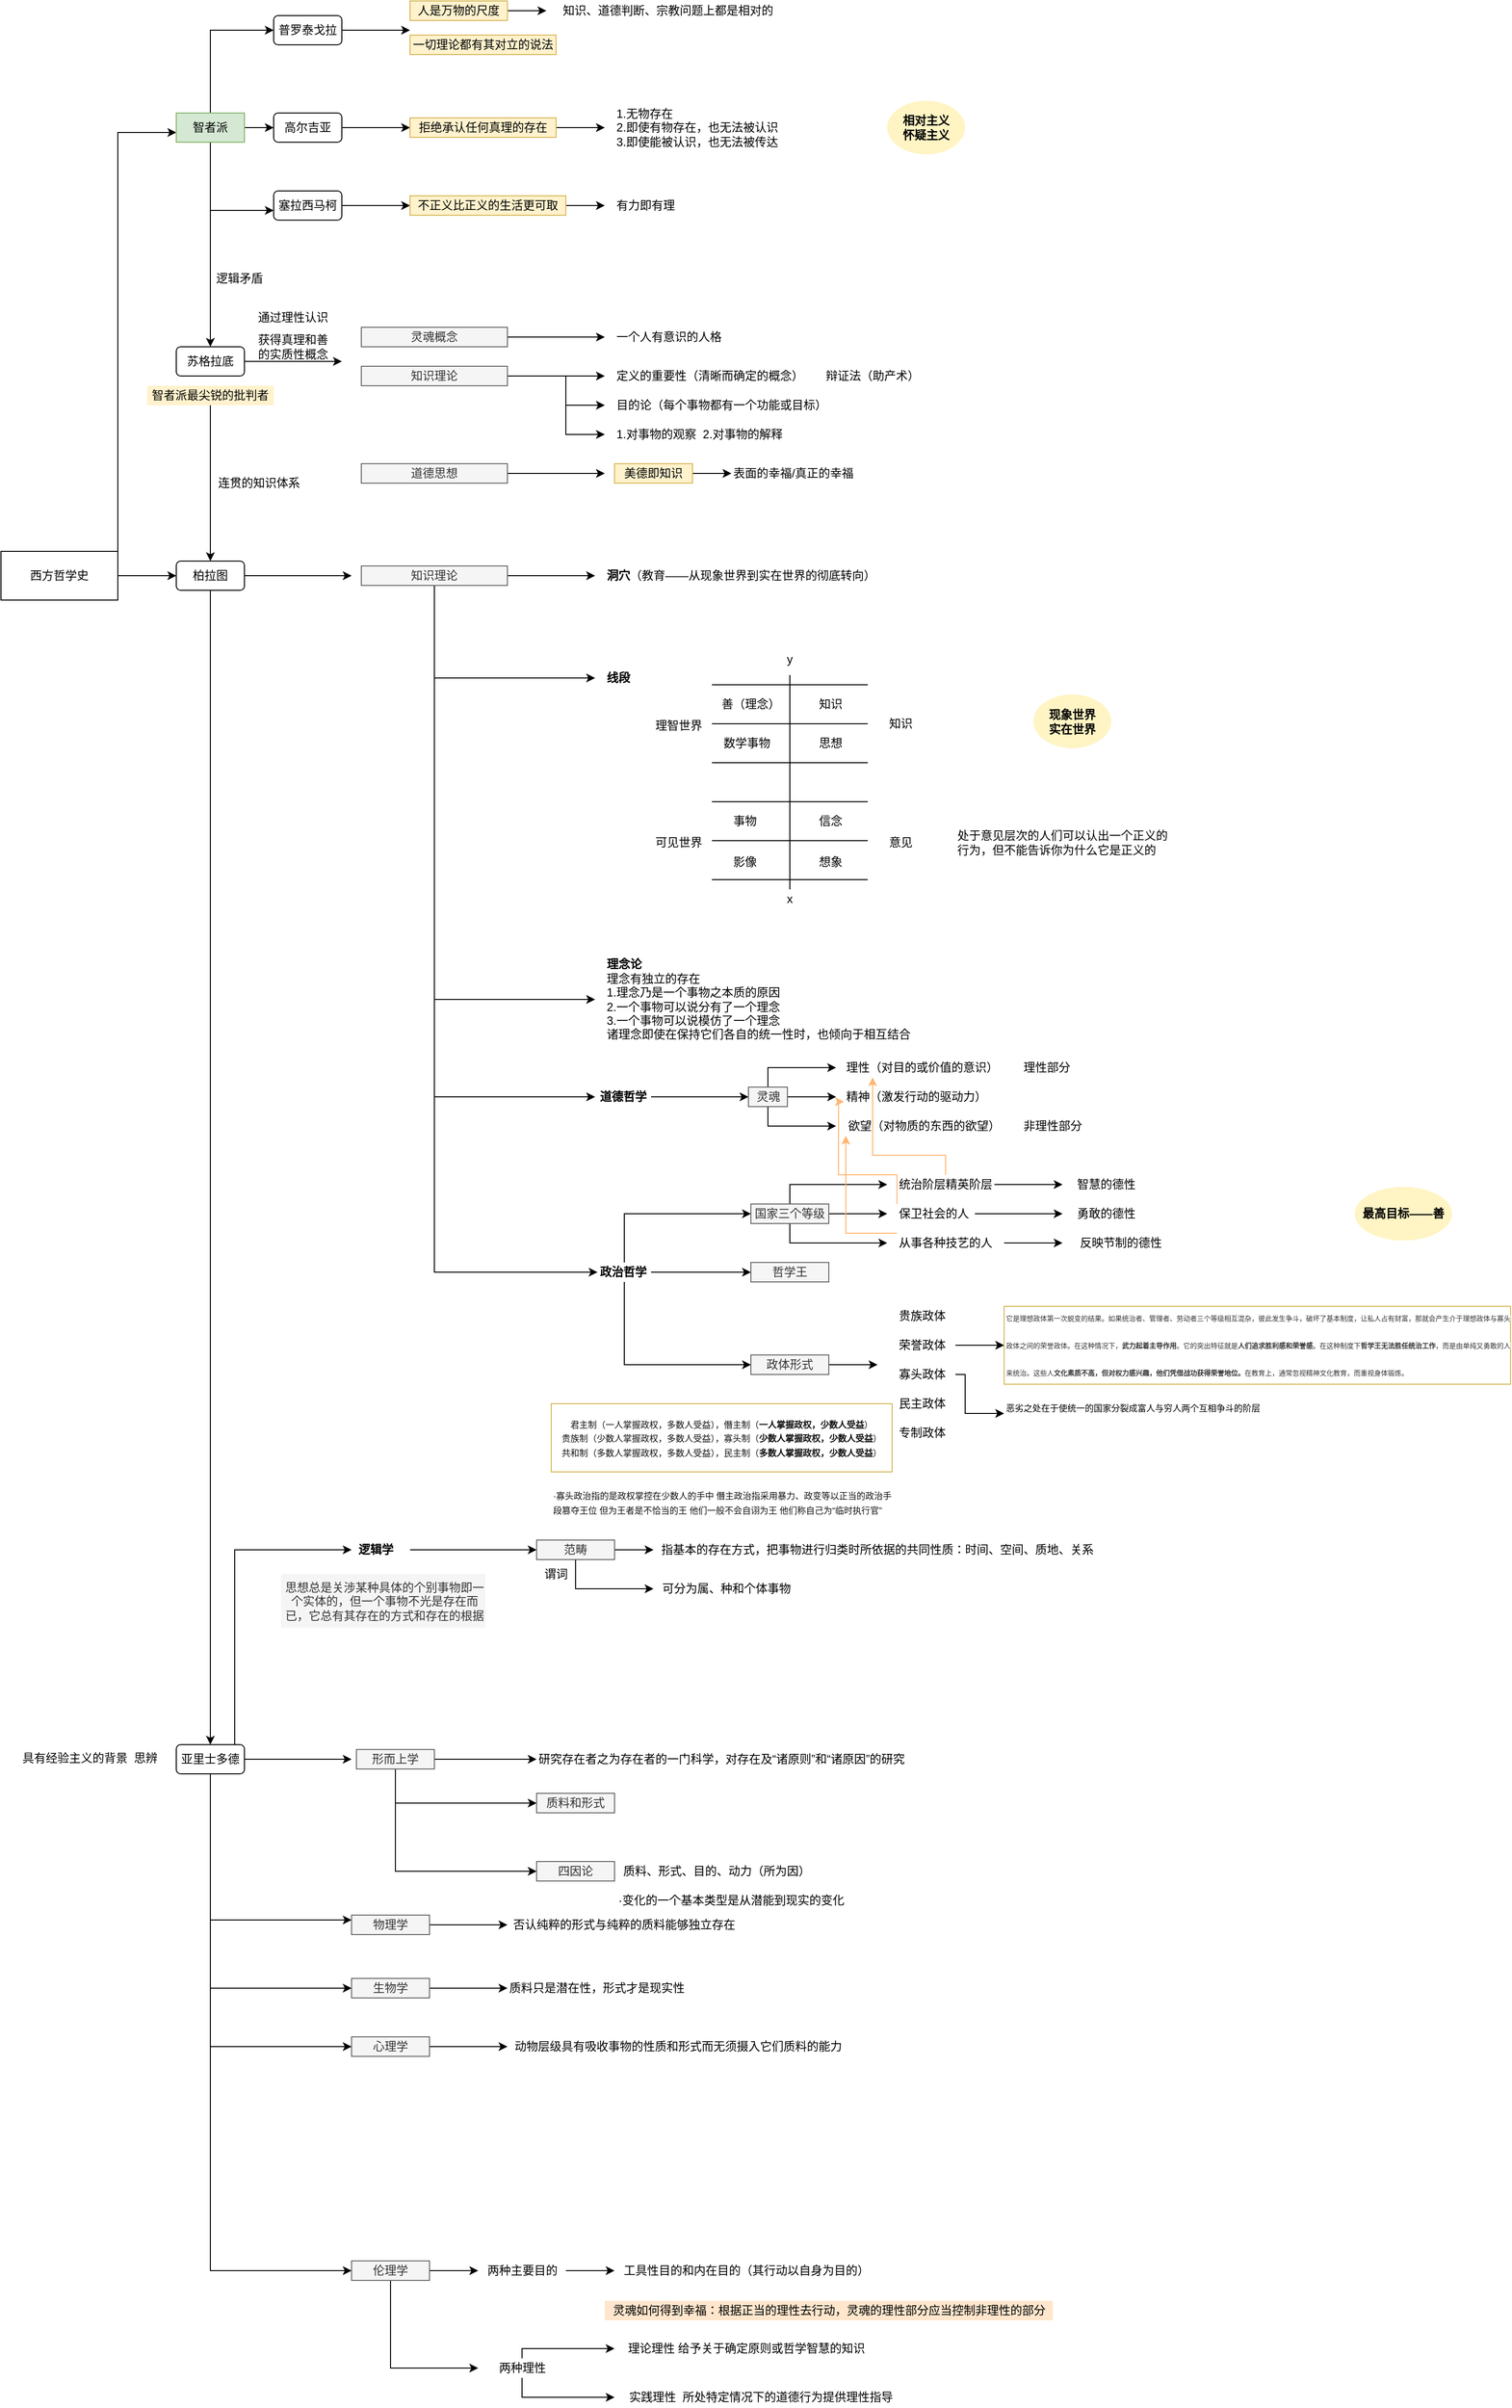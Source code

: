 <mxfile type="github" version="14.1.8">
  <diagram id="TQzP97epoowJSU-RKOnz" name="Page-1">
    <mxGraphModel grid="1" shadow="0" math="0" pageHeight="1654" pageWidth="1169" pageScale="1" page="1" fold="1" arrows="1" connect="1" tooltips="1" guides="1" gridSize="10" dy="2196" dx="3696">
      <root>
        <mxCell id="0" />
        <mxCell id="1" parent="0" />
        <mxCell id="kEAcKq2PW2KMM7VCmqcJ-43" value="" parent="1" vertex="1" style="rounded=0;whiteSpace=wrap;html=1;strokeColor=#d6b656;fillColor=none;">
          <mxGeometry as="geometry" height="70" width="350" y="1560" x="635" />
        </mxCell>
        <mxCell id="kEAcKq2PW2KMM7VCmqcJ-39" value="" parent="1" vertex="1" style="rounded=0;whiteSpace=wrap;html=1;strokeColor=#d6b656;fillColor=none;">
          <mxGeometry as="geometry" height="80" width="520" y="1460" x="1100" />
        </mxCell>
        <mxCell id="WVngYqx_YMuxh-05h4gM-2" parent="1" style="edgeStyle=orthogonalEdgeStyle;rounded=0;orthogonalLoop=1;jettySize=auto;html=1;exitX=1;exitY=0;exitDx=0;exitDy=0;" source="WVngYqx_YMuxh-05h4gM-1" edge="1">
          <mxGeometry as="geometry" relative="1">
            <mxPoint as="targetPoint" y="255" x="250" />
            <Array as="points">
              <mxPoint y="255" x="190" />
            </Array>
          </mxGeometry>
        </mxCell>
        <mxCell id="6Y1BphJFixehWziRN3FM-6" parent="1" style="edgeStyle=orthogonalEdgeStyle;rounded=0;orthogonalLoop=1;jettySize=auto;html=1;entryX=0;entryY=0.5;entryDx=0;entryDy=0;" source="WVngYqx_YMuxh-05h4gM-1" edge="1" target="WVngYqx_YMuxh-05h4gM-54">
          <mxGeometry as="geometry" relative="1" />
        </mxCell>
        <mxCell id="WVngYqx_YMuxh-05h4gM-1" value="西方哲学史" parent="1" vertex="1" style="rounded=0;whiteSpace=wrap;html=1;">
          <mxGeometry as="geometry" height="50" width="120" y="685" x="70" />
        </mxCell>
        <mxCell id="WVngYqx_YMuxh-05h4gM-7" parent="1" style="edgeStyle=orthogonalEdgeStyle;rounded=0;orthogonalLoop=1;jettySize=auto;html=1;" source="WVngYqx_YMuxh-05h4gM-3" edge="1" target="WVngYqx_YMuxh-05h4gM-6">
          <mxGeometry as="geometry" relative="1">
            <Array as="points">
              <mxPoint y="150" x="285" />
            </Array>
          </mxGeometry>
        </mxCell>
        <mxCell id="WVngYqx_YMuxh-05h4gM-13" parent="1" style="edgeStyle=orthogonalEdgeStyle;rounded=0;orthogonalLoop=1;jettySize=auto;html=1;" source="WVngYqx_YMuxh-05h4gM-3" edge="1">
          <mxGeometry as="geometry" relative="1">
            <mxPoint as="targetPoint" y="250" x="350" />
          </mxGeometry>
        </mxCell>
        <mxCell id="WVngYqx_YMuxh-05h4gM-19" parent="1" style="edgeStyle=orthogonalEdgeStyle;rounded=0;orthogonalLoop=1;jettySize=auto;html=1;" source="WVngYqx_YMuxh-05h4gM-3" edge="1">
          <mxGeometry as="geometry" relative="1">
            <mxPoint as="targetPoint" y="335" x="350" />
            <Array as="points">
              <mxPoint y="335" x="285" />
              <mxPoint y="335" x="310" />
            </Array>
          </mxGeometry>
        </mxCell>
        <mxCell id="WVngYqx_YMuxh-05h4gM-25" parent="1" style="edgeStyle=orthogonalEdgeStyle;rounded=0;orthogonalLoop=1;jettySize=auto;html=1;entryX=0.5;entryY=0;entryDx=0;entryDy=0;" source="WVngYqx_YMuxh-05h4gM-3" edge="1" target="WVngYqx_YMuxh-05h4gM-28">
          <mxGeometry as="geometry" relative="1">
            <mxPoint as="targetPoint" y="415" x="285" />
          </mxGeometry>
        </mxCell>
        <mxCell id="WVngYqx_YMuxh-05h4gM-3" value="智者派" parent="1" vertex="1" style="rounded=0;whiteSpace=wrap;html=1;fillColor=#d5e8d4;strokeColor=#82b366;">
          <mxGeometry as="geometry" height="30" width="70" y="235" x="250" />
        </mxCell>
        <mxCell id="WVngYqx_YMuxh-05h4gM-9" parent="1" style="edgeStyle=orthogonalEdgeStyle;rounded=0;orthogonalLoop=1;jettySize=auto;html=1;" source="WVngYqx_YMuxh-05h4gM-6" edge="1">
          <mxGeometry as="geometry" relative="1">
            <mxPoint as="targetPoint" y="150" x="490" />
          </mxGeometry>
        </mxCell>
        <mxCell id="WVngYqx_YMuxh-05h4gM-6" value="普罗泰戈拉" parent="1" vertex="1" style="rounded=1;whiteSpace=wrap;html=1;">
          <mxGeometry as="geometry" height="30" width="70" y="135" x="350" />
        </mxCell>
        <mxCell id="GLffS5xHXD3V3gzNx7sH-1" parent="1" style="edgeStyle=orthogonalEdgeStyle;rounded=0;orthogonalLoop=1;jettySize=auto;html=1;entryX=0;entryY=0.5;entryDx=0;entryDy=0;" source="WVngYqx_YMuxh-05h4gM-10" edge="1" target="WVngYqx_YMuxh-05h4gM-12">
          <mxGeometry as="geometry" relative="1" />
        </mxCell>
        <mxCell id="WVngYqx_YMuxh-05h4gM-10" value="人是万物的尺度" parent="1" vertex="1" style="text;html=1;align=center;verticalAlign=middle;whiteSpace=wrap;rounded=0;fillColor=#fff2cc;strokeColor=#d6b656;">
          <mxGeometry as="geometry" height="20" width="100" y="120" x="490" />
        </mxCell>
        <mxCell id="WVngYqx_YMuxh-05h4gM-12" value="知识、道德判断、宗教问题上都是相对的" parent="1" vertex="1" style="text;html=1;strokeColor=none;fillColor=none;align=center;verticalAlign=middle;whiteSpace=wrap;rounded=0;">
          <mxGeometry as="geometry" height="20" width="250" y="120" x="630" />
        </mxCell>
        <mxCell id="WVngYqx_YMuxh-05h4gM-15" parent="1" style="edgeStyle=orthogonalEdgeStyle;rounded=0;orthogonalLoop=1;jettySize=auto;html=1;" source="WVngYqx_YMuxh-05h4gM-14" edge="1">
          <mxGeometry as="geometry" relative="1">
            <mxPoint as="targetPoint" y="250" x="490" />
          </mxGeometry>
        </mxCell>
        <mxCell id="WVngYqx_YMuxh-05h4gM-14" value="高尔吉亚" parent="1" vertex="1" style="rounded=1;whiteSpace=wrap;html=1;">
          <mxGeometry as="geometry" height="30" width="70" y="235" x="350" />
        </mxCell>
        <mxCell id="WVngYqx_YMuxh-05h4gM-17" parent="1" style="edgeStyle=orthogonalEdgeStyle;rounded=0;orthogonalLoop=1;jettySize=auto;html=1;" source="WVngYqx_YMuxh-05h4gM-16" edge="1">
          <mxGeometry as="geometry" relative="1">
            <mxPoint as="targetPoint" y="250" x="690" />
          </mxGeometry>
        </mxCell>
        <mxCell id="WVngYqx_YMuxh-05h4gM-16" value="拒绝承认任何真理的存在" parent="1" vertex="1" style="text;html=1;align=center;verticalAlign=middle;whiteSpace=wrap;rounded=0;fillColor=#fff2cc;strokeColor=#d6b656;">
          <mxGeometry as="geometry" height="20" width="150" y="240" x="490" />
        </mxCell>
        <mxCell id="WVngYqx_YMuxh-05h4gM-18" value="&lt;div align=&quot;left&quot;&gt;有力即有理&lt;/div&gt;" parent="1" vertex="1" style="text;html=1;strokeColor=none;fillColor=none;align=left;verticalAlign=middle;whiteSpace=wrap;rounded=0;">
          <mxGeometry as="geometry" height="20" width="250" y="320" x="700" />
        </mxCell>
        <mxCell id="WVngYqx_YMuxh-05h4gM-21" parent="1" style="edgeStyle=orthogonalEdgeStyle;rounded=0;orthogonalLoop=1;jettySize=auto;html=1;" source="WVngYqx_YMuxh-05h4gM-20" edge="1">
          <mxGeometry as="geometry" relative="1">
            <mxPoint as="targetPoint" y="330" x="490" />
          </mxGeometry>
        </mxCell>
        <mxCell id="WVngYqx_YMuxh-05h4gM-20" value="塞拉西马柯" parent="1" vertex="1" style="rounded=1;whiteSpace=wrap;html=1;">
          <mxGeometry as="geometry" height="30" width="70" y="315" x="350" />
        </mxCell>
        <mxCell id="WVngYqx_YMuxh-05h4gM-23" parent="1" style="edgeStyle=orthogonalEdgeStyle;rounded=0;orthogonalLoop=1;jettySize=auto;html=1;" source="WVngYqx_YMuxh-05h4gM-22" edge="1">
          <mxGeometry as="geometry" relative="1">
            <mxPoint as="targetPoint" y="330" x="690" />
          </mxGeometry>
        </mxCell>
        <mxCell id="WVngYqx_YMuxh-05h4gM-22" value="不正义比正义的生活更可取" parent="1" vertex="1" style="text;html=1;align=center;verticalAlign=middle;whiteSpace=wrap;rounded=0;fillColor=#fff2cc;strokeColor=#d6b656;">
          <mxGeometry as="geometry" height="20" width="160" y="320" x="490" />
        </mxCell>
        <mxCell id="WVngYqx_YMuxh-05h4gM-24" value="&lt;div align=&quot;left&quot;&gt;1.无物存在&lt;br&gt;2.即使有物存在，也无法被认识&lt;br&gt;3.即使能被认识，也无法被传达&lt;br&gt;&lt;/div&gt;" parent="1" vertex="1" style="text;html=1;strokeColor=none;fillColor=none;align=center;verticalAlign=middle;whiteSpace=wrap;rounded=0;">
          <mxGeometry as="geometry" height="20" width="250" y="240" x="660" />
        </mxCell>
        <mxCell id="WVngYqx_YMuxh-05h4gM-52" parent="1" style="edgeStyle=orthogonalEdgeStyle;rounded=0;orthogonalLoop=1;jettySize=auto;html=1;" source="WVngYqx_YMuxh-05h4gM-27" edge="1">
          <mxGeometry as="geometry" relative="1">
            <mxPoint as="targetPoint" y="695" x="285" />
          </mxGeometry>
        </mxCell>
        <mxCell id="WVngYqx_YMuxh-05h4gM-27" value="智者派最尖锐的批判者" parent="1" vertex="1" style="text;html=1;align=center;verticalAlign=middle;whiteSpace=wrap;rounded=0;fillColor=#fff2cc;">
          <mxGeometry as="geometry" height="20" width="130" y="515" x="220" />
        </mxCell>
        <mxCell id="WVngYqx_YMuxh-05h4gM-33" parent="1" style="edgeStyle=orthogonalEdgeStyle;rounded=0;orthogonalLoop=1;jettySize=auto;html=1;" source="WVngYqx_YMuxh-05h4gM-28" edge="1">
          <mxGeometry as="geometry" relative="1">
            <mxPoint as="targetPoint" y="490.0" x="420" />
          </mxGeometry>
        </mxCell>
        <mxCell id="WVngYqx_YMuxh-05h4gM-28" value="苏格拉底" parent="1" vertex="1" style="rounded=1;whiteSpace=wrap;html=1;">
          <mxGeometry as="geometry" height="30" width="70" y="475" x="250" />
        </mxCell>
        <mxCell id="WVngYqx_YMuxh-05h4gM-32" value="逻辑矛盾" parent="1" vertex="1" style="text;html=1;strokeColor=none;fillColor=none;align=center;verticalAlign=middle;whiteSpace=wrap;rounded=0;">
          <mxGeometry as="geometry" height="20" width="50" y="395" x="290" />
        </mxCell>
        <mxCell id="WVngYqx_YMuxh-05h4gM-34" value="获得真理和善的实质性概念" parent="1" vertex="1" style="text;html=1;strokeColor=none;fillColor=none;align=center;verticalAlign=middle;whiteSpace=wrap;rounded=0;">
          <mxGeometry as="geometry" height="20" width="80" y="465" x="330" />
        </mxCell>
        <mxCell id="WVngYqx_YMuxh-05h4gM-35" value="&lt;b&gt;现象世界&lt;br&gt;实在世界&lt;/b&gt;" parent="1" vertex="1" style="ellipse;whiteSpace=wrap;html=1;strokeColor=none;fillColor=#FFF4C3;">
          <mxGeometry as="geometry" height="55" width="80" y="832" x="1130" />
        </mxCell>
        <mxCell id="WVngYqx_YMuxh-05h4gM-37" parent="1" style="edgeStyle=orthogonalEdgeStyle;rounded=0;orthogonalLoop=1;jettySize=auto;html=1;exitX=1;exitY=0.5;exitDx=0;exitDy=0;" source="WVngYqx_YMuxh-05h4gM-39" edge="1">
          <mxGeometry as="geometry" relative="1">
            <mxPoint as="targetPoint" y="465" x="690" />
            <Array as="points">
              <mxPoint y="465" x="690" />
            </Array>
          </mxGeometry>
        </mxCell>
        <mxCell id="WVngYqx_YMuxh-05h4gM-40" parent="1" style="edgeStyle=orthogonalEdgeStyle;rounded=0;orthogonalLoop=1;jettySize=auto;html=1;" source="WVngYqx_YMuxh-05h4gM-36" edge="1">
          <mxGeometry as="geometry" relative="1">
            <mxPoint as="targetPoint" y="505" x="690" />
          </mxGeometry>
        </mxCell>
        <mxCell id="WVngYqx_YMuxh-05h4gM-45" parent="1" style="edgeStyle=orthogonalEdgeStyle;rounded=0;orthogonalLoop=1;jettySize=auto;html=1;" source="WVngYqx_YMuxh-05h4gM-36" edge="1">
          <mxGeometry as="geometry" relative="1">
            <mxPoint as="targetPoint" y="535" x="690" />
            <Array as="points">
              <mxPoint y="505" x="650" />
              <mxPoint y="535" x="650" />
              <mxPoint y="535" x="690" />
            </Array>
          </mxGeometry>
        </mxCell>
        <mxCell id="WVngYqx_YMuxh-05h4gM-46" parent="1" style="edgeStyle=orthogonalEdgeStyle;rounded=0;orthogonalLoop=1;jettySize=auto;html=1;" source="WVngYqx_YMuxh-05h4gM-36" edge="1">
          <mxGeometry as="geometry" relative="1">
            <mxPoint as="targetPoint" y="565" x="690" />
            <Array as="points">
              <mxPoint y="505" x="650" />
              <mxPoint y="565" x="650" />
              <mxPoint y="565" x="690" />
            </Array>
          </mxGeometry>
        </mxCell>
        <mxCell id="WVngYqx_YMuxh-05h4gM-36" value="知识理论" parent="1" vertex="1" style="text;html=1;align=center;verticalAlign=middle;whiteSpace=wrap;rounded=0;fillColor=#f5f5f5;strokeColor=#666666;fontColor=#333333;">
          <mxGeometry as="geometry" height="20" width="150" y="495" x="440" />
        </mxCell>
        <mxCell id="WVngYqx_YMuxh-05h4gM-38" value="&lt;div align=&quot;left&quot;&gt;一个人有意识的人格&lt;/div&gt;" parent="1" vertex="1" style="text;html=1;strokeColor=none;fillColor=none;align=left;verticalAlign=middle;whiteSpace=wrap;rounded=0;">
          <mxGeometry as="geometry" height="20" width="250" y="455" x="700" />
        </mxCell>
        <mxCell id="WVngYqx_YMuxh-05h4gM-39" value="灵魂概念" parent="1" vertex="1" style="text;html=1;align=center;verticalAlign=middle;whiteSpace=wrap;rounded=0;fillColor=#f5f5f5;strokeColor=#666666;fontColor=#333333;">
          <mxGeometry as="geometry" height="20" width="150" y="455" x="440" />
        </mxCell>
        <mxCell id="WVngYqx_YMuxh-05h4gM-41" value="&lt;div align=&quot;left&quot;&gt;定义的重要性（清晰而确定的概念）&lt;/div&gt;" parent="1" vertex="1" style="text;html=1;strokeColor=none;fillColor=none;align=left;verticalAlign=middle;whiteSpace=wrap;rounded=0;">
          <mxGeometry as="geometry" height="20" width="250" y="495" x="700" />
        </mxCell>
        <mxCell id="WVngYqx_YMuxh-05h4gM-43" value="&lt;div align=&quot;left&quot;&gt;目的论（每个事物都有一个功能或目标）&lt;/div&gt;" parent="1" vertex="1" style="text;html=1;strokeColor=none;fillColor=none;align=left;verticalAlign=middle;whiteSpace=wrap;rounded=0;">
          <mxGeometry as="geometry" height="20" width="250" y="525" x="700" />
        </mxCell>
        <mxCell id="WVngYqx_YMuxh-05h4gM-44" value="&lt;div align=&quot;left&quot;&gt;1.对事物的观察&amp;nbsp; 2.对事物的解释&lt;/div&gt;" parent="1" vertex="1" style="text;html=1;strokeColor=none;fillColor=none;align=left;verticalAlign=middle;whiteSpace=wrap;rounded=0;">
          <mxGeometry as="geometry" height="20" width="250" y="555" x="700" />
        </mxCell>
        <mxCell id="WVngYqx_YMuxh-05h4gM-48" parent="1" style="edgeStyle=orthogonalEdgeStyle;rounded=0;orthogonalLoop=1;jettySize=auto;html=1;" source="WVngYqx_YMuxh-05h4gM-47" edge="1">
          <mxGeometry as="geometry" relative="1">
            <mxPoint as="targetPoint" y="605" x="690" />
          </mxGeometry>
        </mxCell>
        <mxCell id="WVngYqx_YMuxh-05h4gM-47" value="道德思想" parent="1" vertex="1" style="text;html=1;align=center;verticalAlign=middle;whiteSpace=wrap;rounded=0;fillColor=#f5f5f5;strokeColor=#666666;fontColor=#333333;">
          <mxGeometry as="geometry" height="20" width="150" y="595" x="440" />
        </mxCell>
        <mxCell id="WVngYqx_YMuxh-05h4gM-50" parent="1" style="edgeStyle=orthogonalEdgeStyle;rounded=0;orthogonalLoop=1;jettySize=auto;html=1;" source="WVngYqx_YMuxh-05h4gM-49" edge="1">
          <mxGeometry as="geometry" relative="1">
            <mxPoint as="targetPoint" y="605" x="820" />
          </mxGeometry>
        </mxCell>
        <mxCell id="WVngYqx_YMuxh-05h4gM-49" value="&lt;div&gt;美德即知识&lt;/div&gt;" parent="1" vertex="1" style="text;html=1;strokeColor=#d6b656;fillColor=#fff2cc;align=center;verticalAlign=middle;whiteSpace=wrap;rounded=0;">
          <mxGeometry as="geometry" height="20" width="80" y="595" x="700" />
        </mxCell>
        <mxCell id="WVngYqx_YMuxh-05h4gM-51" value="&lt;div align=&quot;left&quot;&gt;表面的幸福/真正的幸福&lt;/div&gt;" parent="1" vertex="1" style="text;html=1;strokeColor=none;fillColor=none;align=left;verticalAlign=middle;whiteSpace=wrap;rounded=0;">
          <mxGeometry as="geometry" height="20" width="250" y="595" x="820" />
        </mxCell>
        <mxCell id="WVngYqx_YMuxh-05h4gM-53" value="连贯的知识体系" parent="1" vertex="1" style="text;html=1;strokeColor=none;fillColor=none;align=center;verticalAlign=middle;whiteSpace=wrap;rounded=0;">
          <mxGeometry as="geometry" height="20" width="90" y="605" x="290" />
        </mxCell>
        <mxCell id="WVngYqx_YMuxh-05h4gM-56" parent="1" style="edgeStyle=orthogonalEdgeStyle;rounded=0;orthogonalLoop=1;jettySize=auto;html=1;" source="WVngYqx_YMuxh-05h4gM-54" edge="1">
          <mxGeometry as="geometry" relative="1">
            <mxPoint as="targetPoint" y="710" x="430" />
          </mxGeometry>
        </mxCell>
        <mxCell id="6Y1BphJFixehWziRN3FM-1" parent="1" style="edgeStyle=orthogonalEdgeStyle;rounded=0;orthogonalLoop=1;jettySize=auto;html=1;" source="WVngYqx_YMuxh-05h4gM-54" edge="1">
          <mxGeometry as="geometry" relative="1">
            <mxPoint as="targetPoint" y="1910" x="285" />
            <Array as="points">
              <mxPoint y="1840" x="285" />
            </Array>
          </mxGeometry>
        </mxCell>
        <mxCell id="WVngYqx_YMuxh-05h4gM-54" value="柏拉图" parent="1" vertex="1" style="rounded=1;whiteSpace=wrap;html=1;">
          <mxGeometry as="geometry" height="30" width="70" y="695" x="250" />
        </mxCell>
        <mxCell id="WVngYqx_YMuxh-05h4gM-57" parent="1" style="edgeStyle=orthogonalEdgeStyle;rounded=0;orthogonalLoop=1;jettySize=auto;html=1;" source="WVngYqx_YMuxh-05h4gM-55" edge="1">
          <mxGeometry as="geometry" relative="1">
            <mxPoint as="targetPoint" y="710" x="680" />
          </mxGeometry>
        </mxCell>
        <mxCell id="WVngYqx_YMuxh-05h4gM-60" parent="1" style="edgeStyle=orthogonalEdgeStyle;rounded=0;orthogonalLoop=1;jettySize=auto;html=1;" source="WVngYqx_YMuxh-05h4gM-55" edge="1">
          <mxGeometry as="geometry" relative="1">
            <mxPoint as="targetPoint" y="815" x="680" />
            <Array as="points">
              <mxPoint y="815" x="515" />
              <mxPoint y="815" x="680" />
            </Array>
          </mxGeometry>
        </mxCell>
        <mxCell id="p7dkGp5icExoeywVa9xs-1" parent="1" style="edgeStyle=orthogonalEdgeStyle;rounded=0;orthogonalLoop=1;jettySize=auto;html=1;" source="WVngYqx_YMuxh-05h4gM-55" edge="1">
          <mxGeometry as="geometry" relative="1">
            <mxPoint as="targetPoint" y="1145" x="680" />
            <Array as="points">
              <mxPoint y="1145" x="515" />
              <mxPoint y="1145" x="680" />
            </Array>
          </mxGeometry>
        </mxCell>
        <mxCell id="p7dkGp5icExoeywVa9xs-5" parent="1" style="edgeStyle=orthogonalEdgeStyle;rounded=0;orthogonalLoop=1;jettySize=auto;html=1;" source="WVngYqx_YMuxh-05h4gM-55" edge="1">
          <mxGeometry as="geometry" relative="1">
            <mxPoint as="targetPoint" y="1245" x="680" />
            <Array as="points">
              <mxPoint y="1245" x="515" />
              <mxPoint y="1245" x="680" />
            </Array>
          </mxGeometry>
        </mxCell>
        <mxCell id="kEAcKq2PW2KMM7VCmqcJ-3" parent="1" style="edgeStyle=orthogonalEdgeStyle;rounded=0;orthogonalLoop=1;jettySize=auto;html=1;entryX=0;entryY=0.5;entryDx=0;entryDy=0;" source="WVngYqx_YMuxh-05h4gM-55" edge="1" target="kEAcKq2PW2KMM7VCmqcJ-4">
          <mxGeometry as="geometry" relative="1">
            <mxPoint as="targetPoint" y="1385" x="680" />
            <Array as="points">
              <mxPoint y="1425" x="515" />
            </Array>
          </mxGeometry>
        </mxCell>
        <mxCell id="WVngYqx_YMuxh-05h4gM-55" value="知识理论" parent="1" vertex="1" style="text;html=1;align=center;verticalAlign=middle;whiteSpace=wrap;rounded=0;fillColor=#f5f5f5;strokeColor=#666666;fontColor=#333333;">
          <mxGeometry as="geometry" height="20" width="150" y="700" x="440" />
        </mxCell>
        <mxCell id="WVngYqx_YMuxh-05h4gM-58" value="&lt;div align=&quot;left&quot;&gt;&lt;b&gt;洞穴&lt;/b&gt;（教育——从现象世界到实在世界的彻底转向）&lt;/div&gt;" parent="1" vertex="1" style="text;html=1;strokeColor=none;fillColor=none;align=left;verticalAlign=middle;whiteSpace=wrap;rounded=0;">
          <mxGeometry as="geometry" height="20" width="280" y="700" x="690" />
        </mxCell>
        <mxCell id="WVngYqx_YMuxh-05h4gM-59" value="&lt;b&gt;相对主义&lt;br&gt;怀疑主义&lt;/b&gt;" parent="1" vertex="1" style="ellipse;whiteSpace=wrap;html=1;strokeColor=none;fillColor=#FFF4C3;">
          <mxGeometry as="geometry" height="55" width="80" y="222.5" x="980" />
        </mxCell>
        <mxCell id="WVngYqx_YMuxh-05h4gM-61" value="&lt;div align=&quot;left&quot;&gt;&lt;b&gt;线段&lt;/b&gt;&lt;/div&gt;" parent="1" vertex="1" style="text;html=1;strokeColor=none;fillColor=none;align=left;verticalAlign=middle;whiteSpace=wrap;rounded=0;">
          <mxGeometry as="geometry" height="20" width="40" y="805" x="690" />
        </mxCell>
        <mxCell id="WVngYqx_YMuxh-05h4gM-62" value="" parent="1" style="endArrow=none;html=1;" edge="1">
          <mxGeometry as="geometry" height="50" width="50" relative="1">
            <mxPoint as="sourcePoint" y="1032" x="880" />
            <mxPoint as="targetPoint" y="812" x="880" />
            <Array as="points">
              <mxPoint y="952" x="880" />
            </Array>
          </mxGeometry>
        </mxCell>
        <mxCell id="WVngYqx_YMuxh-05h4gM-63" value="y" parent="1" vertex="1" style="text;html=1;strokeColor=none;fillColor=none;align=center;verticalAlign=middle;whiteSpace=wrap;rounded=0;">
          <mxGeometry as="geometry" height="20" width="40" y="786" x="860" />
        </mxCell>
        <mxCell id="WVngYqx_YMuxh-05h4gM-64" value="x" parent="1" vertex="1" style="text;html=1;strokeColor=none;fillColor=none;align=center;verticalAlign=middle;whiteSpace=wrap;rounded=0;">
          <mxGeometry as="geometry" height="20" width="40" y="1032" x="860" />
        </mxCell>
        <mxCell id="WVngYqx_YMuxh-05h4gM-65" value="" parent="1" style="endArrow=none;html=1;" edge="1">
          <mxGeometry as="geometry" height="50" width="50" relative="1">
            <mxPoint as="sourcePoint" y="822" x="800" />
            <mxPoint as="targetPoint" y="822" x="960" />
          </mxGeometry>
        </mxCell>
        <mxCell id="WVngYqx_YMuxh-05h4gM-66" value="" parent="1" style="endArrow=none;html=1;" edge="1">
          <mxGeometry as="geometry" height="50" width="50" relative="1">
            <mxPoint as="sourcePoint" y="862.0" x="800" />
            <mxPoint as="targetPoint" y="862.0" x="960" />
          </mxGeometry>
        </mxCell>
        <mxCell id="WVngYqx_YMuxh-05h4gM-67" value="" parent="1" style="endArrow=none;html=1;" edge="1">
          <mxGeometry as="geometry" height="50" width="50" relative="1">
            <mxPoint as="sourcePoint" y="902.0" x="800" />
            <mxPoint as="targetPoint" y="902.0" x="960" />
          </mxGeometry>
        </mxCell>
        <mxCell id="WVngYqx_YMuxh-05h4gM-68" value="" parent="1" style="endArrow=none;html=1;" edge="1">
          <mxGeometry as="geometry" height="50" width="50" relative="1">
            <mxPoint as="sourcePoint" y="942.0" x="800" />
            <mxPoint as="targetPoint" y="942.0" x="960" />
          </mxGeometry>
        </mxCell>
        <mxCell id="WVngYqx_YMuxh-05h4gM-69" value="" parent="1" style="endArrow=none;html=1;" edge="1">
          <mxGeometry as="geometry" height="50" width="50" relative="1">
            <mxPoint as="sourcePoint" y="982.0" x="800" />
            <mxPoint as="targetPoint" y="982.0" x="960" />
          </mxGeometry>
        </mxCell>
        <mxCell id="WVngYqx_YMuxh-05h4gM-70" value="" parent="1" style="endArrow=none;html=1;" edge="1">
          <mxGeometry as="geometry" height="50" width="50" relative="1">
            <mxPoint as="sourcePoint" y="1022.0" x="800" />
            <mxPoint as="targetPoint" y="1022.0" x="960" />
          </mxGeometry>
        </mxCell>
        <mxCell id="WVngYqx_YMuxh-05h4gM-71" value="想象" parent="1" vertex="1" style="text;html=1;strokeColor=none;fillColor=none;align=left;verticalAlign=middle;whiteSpace=wrap;rounded=0;">
          <mxGeometry as="geometry" height="20" width="40" y="994" x="908" />
        </mxCell>
        <mxCell id="WVngYqx_YMuxh-05h4gM-72" value="信念" parent="1" vertex="1" style="text;html=1;strokeColor=none;fillColor=none;align=left;verticalAlign=middle;whiteSpace=wrap;rounded=0;">
          <mxGeometry as="geometry" height="20" width="40" y="952" x="908" />
        </mxCell>
        <mxCell id="WVngYqx_YMuxh-05h4gM-73" value="思想" parent="1" vertex="1" style="text;html=1;strokeColor=none;fillColor=none;align=left;verticalAlign=middle;whiteSpace=wrap;rounded=0;">
          <mxGeometry as="geometry" height="20" width="40" y="872" x="908" />
        </mxCell>
        <mxCell id="WVngYqx_YMuxh-05h4gM-74" value="知识" parent="1" vertex="1" style="text;html=1;strokeColor=none;fillColor=none;align=left;verticalAlign=middle;whiteSpace=wrap;rounded=0;">
          <mxGeometry as="geometry" height="20" width="40" y="832" x="908" />
        </mxCell>
        <mxCell id="WVngYqx_YMuxh-05h4gM-75" value="影像" parent="1" vertex="1" style="text;html=1;strokeColor=none;fillColor=none;align=left;verticalAlign=middle;whiteSpace=wrap;rounded=0;">
          <mxGeometry as="geometry" height="20" width="40" y="994" x="820" />
        </mxCell>
        <mxCell id="WVngYqx_YMuxh-05h4gM-76" value="事物" parent="1" vertex="1" style="text;html=1;strokeColor=none;fillColor=none;align=left;verticalAlign=middle;whiteSpace=wrap;rounded=0;">
          <mxGeometry as="geometry" height="20" width="40" y="952" x="820" />
        </mxCell>
        <mxCell id="WVngYqx_YMuxh-05h4gM-77" value="数学事物" parent="1" vertex="1" style="text;html=1;strokeColor=none;fillColor=none;align=left;verticalAlign=middle;whiteSpace=wrap;rounded=0;">
          <mxGeometry as="geometry" height="20" width="50" y="872" x="810" />
        </mxCell>
        <mxCell id="WVngYqx_YMuxh-05h4gM-78" value="善（理念）" parent="1" vertex="1" style="text;html=1;strokeColor=none;fillColor=none;align=center;verticalAlign=middle;whiteSpace=wrap;rounded=0;">
          <mxGeometry as="geometry" height="20" width="80" y="832" x="800" />
        </mxCell>
        <mxCell id="WVngYqx_YMuxh-05h4gM-80" value="知识" parent="1" vertex="1" style="text;html=1;strokeColor=none;fillColor=none;align=left;verticalAlign=middle;whiteSpace=wrap;rounded=0;">
          <mxGeometry as="geometry" height="20" width="40" y="852" x="980" />
        </mxCell>
        <mxCell id="WVngYqx_YMuxh-05h4gM-81" value="意见" parent="1" vertex="1" style="text;html=1;strokeColor=none;fillColor=none;align=left;verticalAlign=middle;whiteSpace=wrap;rounded=0;">
          <mxGeometry as="geometry" height="20" width="40" y="974" x="980" />
        </mxCell>
        <mxCell id="WVngYqx_YMuxh-05h4gM-82" value="理智世界" parent="1" vertex="1" style="text;html=1;strokeColor=none;fillColor=none;align=left;verticalAlign=middle;whiteSpace=wrap;rounded=0;">
          <mxGeometry as="geometry" height="20" width="50" y="853.5" x="740" />
        </mxCell>
        <mxCell id="WVngYqx_YMuxh-05h4gM-83" value="可见世界" parent="1" vertex="1" style="text;html=1;strokeColor=none;fillColor=none;align=left;verticalAlign=middle;whiteSpace=wrap;rounded=0;">
          <mxGeometry as="geometry" height="20" width="50" y="974" x="740" />
        </mxCell>
        <mxCell id="p7dkGp5icExoeywVa9xs-2" value="&lt;div align=&quot;left&quot;&gt;&lt;b&gt;理念论&lt;/b&gt;&lt;/div&gt;&lt;div align=&quot;left&quot;&gt;理念有独立的存在&lt;/div&gt;&lt;div align=&quot;left&quot;&gt;1.理念乃是一个事物之本质的原因&lt;/div&gt;&lt;div align=&quot;left&quot;&gt;2.一个事物可以说分有了一个理念&lt;/div&gt;&lt;div align=&quot;left&quot;&gt;3.一个事物可以说模仿了一个理念&lt;/div&gt;&lt;div align=&quot;left&quot;&gt;诸理念即使在保持它们各自的统一性时，也倾向于相互结合&lt;/div&gt;" parent="1" vertex="1" style="text;html=1;strokeColor=none;fillColor=none;align=left;verticalAlign=middle;whiteSpace=wrap;rounded=0;">
          <mxGeometry as="geometry" height="20" width="330" y="1135" x="690" />
        </mxCell>
        <mxCell id="p7dkGp5icExoeywVa9xs-3" value="&lt;div align=&quot;left&quot;&gt;处于意见层次的人们可以认出一个正义的行为，但不能告诉你为什么它是正义的&lt;/div&gt;" parent="1" vertex="1" style="text;html=1;strokeColor=none;fillColor=none;align=left;verticalAlign=middle;whiteSpace=wrap;rounded=0;">
          <mxGeometry as="geometry" height="20" width="220" y="974" x="1050" />
        </mxCell>
        <mxCell id="p7dkGp5icExoeywVa9xs-7" parent="1" style="edgeStyle=orthogonalEdgeStyle;rounded=0;orthogonalLoop=1;jettySize=auto;html=1;" source="p7dkGp5icExoeywVa9xs-6" edge="1">
          <mxGeometry as="geometry" relative="1">
            <mxPoint as="targetPoint" y="1245" x="837.5" />
          </mxGeometry>
        </mxCell>
        <mxCell id="p7dkGp5icExoeywVa9xs-6" value="&lt;div align=&quot;left&quot;&gt;&lt;b&gt;道德哲学&lt;/b&gt;&lt;/div&gt;" parent="1" vertex="1" style="text;html=1;strokeColor=none;fillColor=none;align=left;verticalAlign=middle;whiteSpace=wrap;rounded=0;">
          <mxGeometry as="geometry" height="20" width="55" y="1235" x="682.5" />
        </mxCell>
        <mxCell id="p7dkGp5icExoeywVa9xs-9" parent="1" style="edgeStyle=orthogonalEdgeStyle;rounded=0;orthogonalLoop=1;jettySize=auto;html=1;" source="p7dkGp5icExoeywVa9xs-8" edge="1">
          <mxGeometry as="geometry" relative="1">
            <mxPoint as="targetPoint" y="1245" x="927.5" />
          </mxGeometry>
        </mxCell>
        <mxCell id="p7dkGp5icExoeywVa9xs-10" parent="1" style="edgeStyle=orthogonalEdgeStyle;rounded=0;orthogonalLoop=1;jettySize=auto;html=1;exitX=0.5;exitY=0;exitDx=0;exitDy=0;" source="p7dkGp5icExoeywVa9xs-8" edge="1">
          <mxGeometry as="geometry" relative="1">
            <mxPoint as="targetPoint" y="1215" x="927.5" />
            <Array as="points">
              <mxPoint y="1215" x="857.5" />
            </Array>
          </mxGeometry>
        </mxCell>
        <mxCell id="p7dkGp5icExoeywVa9xs-11" parent="1" style="edgeStyle=orthogonalEdgeStyle;rounded=0;orthogonalLoop=1;jettySize=auto;html=1;exitX=1;exitY=1;exitDx=0;exitDy=0;" source="p7dkGp5icExoeywVa9xs-8" edge="1">
          <mxGeometry as="geometry" relative="1">
            <mxPoint as="targetPoint" y="1275" x="927.5" />
            <Array as="points">
              <mxPoint y="1255" x="857.5" />
              <mxPoint y="1275" x="857.5" />
            </Array>
          </mxGeometry>
        </mxCell>
        <mxCell id="p7dkGp5icExoeywVa9xs-8" value="灵魂" parent="1" vertex="1" style="text;html=1;align=center;verticalAlign=middle;whiteSpace=wrap;rounded=0;fillColor=#f5f5f5;strokeColor=#666666;fontColor=#333333;">
          <mxGeometry as="geometry" height="20" width="40" y="1235" x="837.5" />
        </mxCell>
        <mxCell id="p7dkGp5icExoeywVa9xs-12" value="理性（对目的或价值的意识）" parent="1" vertex="1" style="text;html=1;strokeColor=none;fillColor=none;align=left;verticalAlign=middle;whiteSpace=wrap;rounded=0;">
          <mxGeometry as="geometry" height="20" width="172" y="1205" x="935.5" />
        </mxCell>
        <mxCell id="p7dkGp5icExoeywVa9xs-13" value="精神（激发行动的驱动力）" parent="1" vertex="1" style="text;html=1;strokeColor=none;fillColor=none;align=left;verticalAlign=middle;whiteSpace=wrap;rounded=0;">
          <mxGeometry as="geometry" height="20" width="152" y="1235" x="935.5" />
        </mxCell>
        <mxCell id="p7dkGp5icExoeywVa9xs-14" value="欲望（对物质的东西的欲望）" parent="1" vertex="1" style="text;html=1;strokeColor=none;fillColor=none;align=left;verticalAlign=middle;whiteSpace=wrap;rounded=0;">
          <mxGeometry as="geometry" height="20" width="160" y="1265" x="937.5" />
        </mxCell>
        <mxCell id="GLffS5xHXD3V3gzNx7sH-2" value="一切理论都有其对立的说法" parent="1" vertex="1" style="text;html=1;align=center;verticalAlign=middle;whiteSpace=wrap;rounded=0;fillColor=#fff2cc;strokeColor=#d6b656;">
          <mxGeometry as="geometry" height="20" width="150" y="155" x="490" />
        </mxCell>
        <mxCell id="GLffS5xHXD3V3gzNx7sH-3" value="通过理性认识" parent="1" vertex="1" style="text;html=1;strokeColor=none;fillColor=none;align=center;verticalAlign=middle;whiteSpace=wrap;rounded=0;">
          <mxGeometry as="geometry" height="20" width="80" y="435" x="330" />
        </mxCell>
        <mxCell id="GLffS5xHXD3V3gzNx7sH-4" value="辩证法（助产术）" parent="1" vertex="1" style="text;html=1;strokeColor=none;fillColor=none;align=center;verticalAlign=middle;whiteSpace=wrap;rounded=0;">
          <mxGeometry as="geometry" height="20" width="110" y="495" x="910" />
        </mxCell>
        <mxCell id="kEAcKq2PW2KMM7VCmqcJ-1" value="理性部分" parent="1" vertex="1" style="text;html=1;strokeColor=none;fillColor=none;align=left;verticalAlign=middle;whiteSpace=wrap;rounded=0;">
          <mxGeometry as="geometry" height="20" width="50" y="1205" x="1117.5" />
        </mxCell>
        <mxCell id="kEAcKq2PW2KMM7VCmqcJ-2" value="非理性部分" parent="1" vertex="1" style="text;html=1;strokeColor=none;fillColor=none;align=left;verticalAlign=middle;whiteSpace=wrap;rounded=0;">
          <mxGeometry as="geometry" height="20" width="70" y="1265" x="1117.5" />
        </mxCell>
        <mxCell id="kEAcKq2PW2KMM7VCmqcJ-6" parent="1" style="edgeStyle=orthogonalEdgeStyle;rounded=0;orthogonalLoop=1;jettySize=auto;html=1;" source="kEAcKq2PW2KMM7VCmqcJ-4" edge="1">
          <mxGeometry as="geometry" relative="1">
            <mxPoint as="targetPoint" y="1365" x="840" />
            <Array as="points">
              <mxPoint y="1365" x="710" />
            </Array>
          </mxGeometry>
        </mxCell>
        <mxCell id="kEAcKq2PW2KMM7VCmqcJ-20" parent="1" style="edgeStyle=orthogonalEdgeStyle;rounded=0;orthogonalLoop=1;jettySize=auto;html=1;" source="kEAcKq2PW2KMM7VCmqcJ-4" edge="1">
          <mxGeometry as="geometry" relative="1">
            <mxPoint as="targetPoint" y="1425" x="840" />
          </mxGeometry>
        </mxCell>
        <mxCell id="kEAcKq2PW2KMM7VCmqcJ-28" parent="1" style="edgeStyle=orthogonalEdgeStyle;rounded=0;orthogonalLoop=1;jettySize=auto;html=1;strokeColor=#000000;" source="kEAcKq2PW2KMM7VCmqcJ-4" edge="1">
          <mxGeometry as="geometry" relative="1">
            <mxPoint as="targetPoint" y="1520" x="840" />
            <Array as="points">
              <mxPoint y="1520" x="710" />
            </Array>
          </mxGeometry>
        </mxCell>
        <mxCell id="kEAcKq2PW2KMM7VCmqcJ-4" value="&lt;div align=&quot;left&quot;&gt;&lt;b&gt;政治哲学&lt;/b&gt;&lt;/div&gt;" parent="1" vertex="1" style="text;html=1;strokeColor=none;fillColor=none;align=left;verticalAlign=middle;whiteSpace=wrap;rounded=0;">
          <mxGeometry as="geometry" height="20" width="55" y="1415" x="682.5" />
        </mxCell>
        <mxCell id="kEAcKq2PW2KMM7VCmqcJ-8" parent="1" style="edgeStyle=orthogonalEdgeStyle;rounded=0;orthogonalLoop=1;jettySize=auto;html=1;" source="kEAcKq2PW2KMM7VCmqcJ-7" edge="1">
          <mxGeometry as="geometry" relative="1">
            <mxPoint as="targetPoint" y="1365" x="980" />
          </mxGeometry>
        </mxCell>
        <mxCell id="kEAcKq2PW2KMM7VCmqcJ-9" parent="1" style="edgeStyle=orthogonalEdgeStyle;rounded=0;orthogonalLoop=1;jettySize=auto;html=1;" source="kEAcKq2PW2KMM7VCmqcJ-7" edge="1">
          <mxGeometry as="geometry" relative="1">
            <mxPoint as="targetPoint" y="1335" x="980" />
            <Array as="points">
              <mxPoint y="1335" x="880" />
            </Array>
          </mxGeometry>
        </mxCell>
        <mxCell id="kEAcKq2PW2KMM7VCmqcJ-10" parent="1" style="edgeStyle=orthogonalEdgeStyle;rounded=0;orthogonalLoop=1;jettySize=auto;html=1;" source="kEAcKq2PW2KMM7VCmqcJ-7" edge="1">
          <mxGeometry as="geometry" relative="1">
            <mxPoint as="targetPoint" y="1395" x="980" />
            <Array as="points">
              <mxPoint y="1395" x="880" />
              <mxPoint y="1395" x="970" />
            </Array>
          </mxGeometry>
        </mxCell>
        <mxCell id="kEAcKq2PW2KMM7VCmqcJ-7" value="国家三个等级" parent="1" vertex="1" style="text;html=1;align=center;verticalAlign=middle;whiteSpace=wrap;rounded=0;fillColor=#f5f5f5;strokeColor=#666666;fontColor=#333333;">
          <mxGeometry as="geometry" height="20" width="80" y="1355" x="840" />
        </mxCell>
        <mxCell id="kEAcKq2PW2KMM7VCmqcJ-16" parent="1" style="edgeStyle=orthogonalEdgeStyle;rounded=0;orthogonalLoop=1;jettySize=auto;html=1;strokeColor=#FFB570;" source="kEAcKq2PW2KMM7VCmqcJ-11" edge="1" target="p7dkGp5icExoeywVa9xs-12">
          <mxGeometry as="geometry" relative="1">
            <Array as="points">
              <mxPoint y="1305" x="1040" />
              <mxPoint y="1305" x="965" />
            </Array>
          </mxGeometry>
        </mxCell>
        <mxCell id="kEAcKq2PW2KMM7VCmqcJ-26" parent="1" style="edgeStyle=orthogonalEdgeStyle;rounded=0;orthogonalLoop=1;jettySize=auto;html=1;strokeColor=#000000;" source="kEAcKq2PW2KMM7VCmqcJ-11" edge="1" target="kEAcKq2PW2KMM7VCmqcJ-27">
          <mxGeometry as="geometry" relative="1">
            <mxPoint as="targetPoint" y="1335" x="1160" />
          </mxGeometry>
        </mxCell>
        <mxCell id="kEAcKq2PW2KMM7VCmqcJ-11" value="统治阶层精英阶层" parent="1" vertex="1" style="text;html=1;strokeColor=none;fillColor=none;align=left;verticalAlign=middle;whiteSpace=wrap;rounded=0;">
          <mxGeometry as="geometry" height="20" width="100" y="1325" x="990" />
        </mxCell>
        <mxCell id="kEAcKq2PW2KMM7VCmqcJ-17" parent="1" style="edgeStyle=orthogonalEdgeStyle;rounded=0;orthogonalLoop=1;jettySize=auto;html=1;entryX=0;entryY=0.75;entryDx=0;entryDy=0;strokeColor=#FFB570;" source="kEAcKq2PW2KMM7VCmqcJ-12" edge="1" target="p7dkGp5icExoeywVa9xs-13">
          <mxGeometry as="geometry" relative="1">
            <Array as="points">
              <mxPoint y="1325" x="990" />
              <mxPoint y="1325" x="930" />
              <mxPoint y="1250" x="930" />
            </Array>
          </mxGeometry>
        </mxCell>
        <mxCell id="kEAcKq2PW2KMM7VCmqcJ-24" parent="1" style="edgeStyle=orthogonalEdgeStyle;rounded=0;orthogonalLoop=1;jettySize=auto;html=1;strokeColor=#000000;" source="kEAcKq2PW2KMM7VCmqcJ-12" edge="1" target="kEAcKq2PW2KMM7VCmqcJ-25">
          <mxGeometry as="geometry" relative="1">
            <mxPoint as="targetPoint" y="1365" x="1160" />
          </mxGeometry>
        </mxCell>
        <mxCell id="kEAcKq2PW2KMM7VCmqcJ-12" value="保卫社会的人&lt;span style=&quot;text-align: left ; color: transparent ; text-transform: none ; text-indent: 0px ; letter-spacing: normal ; font-family: monospace ; font-size: 0px ; font-style: normal ; font-variant: normal ; font-weight: 400 ; text-decoration: none ; word-spacing: 0px ; display: inline ; word-break: break-all ; float: none ; background-color: rgb(248 , 249 , 250)&quot;&gt;%3CmxGraphModel%3E%3Croot%3E%3CmxCell%20id%3D%220%22%2F%3E%3CmxCell%20id%3D%221%22%20parent%3D%220%22%2F%3E%3CmxCell%20id%3D%222%22%20value%3D%22%E7%BB%9F%E6%B2%BB%E9%98%B6%E5%B1%82%E7%B2%BE%E8%8B%B1%E9%98%B6%E5%B1%82%22%20parent%3D%221%22%20style%3D%22text%3Bhtml%3D1%3BstrokeColor%3Dnone%3BfillColor%3Dnone%3Balign%3Dleft%3BverticalAlign%3Dmiddle%3BwhiteSpace%3Dwrap%3Brounded%3D0%3B%22%20vertex%3D%221%22%3E%3CmxGeometry%20as%3D%22geometry%22%20x%3D%22990%22%20y%3D%221310%22%20width%3D%22172%22%20height%3D%2220%22%2F%3E%3C%2FmxCell%3E%3C%2Froot%3E%3C%2FmxGraphModel%3E&lt;/span&gt;" parent="1" vertex="1" style="text;html=1;strokeColor=none;fillColor=none;align=left;verticalAlign=middle;whiteSpace=wrap;rounded=0;">
          <mxGeometry as="geometry" height="20" width="80" y="1355" x="990" />
        </mxCell>
        <mxCell id="kEAcKq2PW2KMM7VCmqcJ-19" parent="1" style="edgeStyle=orthogonalEdgeStyle;rounded=0;orthogonalLoop=1;jettySize=auto;html=1;entryX=0;entryY=1;entryDx=0;entryDy=0;strokeColor=#FFB570;" source="kEAcKq2PW2KMM7VCmqcJ-13" edge="1" target="p7dkGp5icExoeywVa9xs-14">
          <mxGeometry as="geometry" relative="1">
            <Array as="points">
              <mxPoint y="1385" x="938" />
            </Array>
          </mxGeometry>
        </mxCell>
        <mxCell id="kEAcKq2PW2KMM7VCmqcJ-22" parent="1" style="edgeStyle=orthogonalEdgeStyle;rounded=0;orthogonalLoop=1;jettySize=auto;html=1;strokeColor=#000000;" source="kEAcKq2PW2KMM7VCmqcJ-13" edge="1" target="kEAcKq2PW2KMM7VCmqcJ-23">
          <mxGeometry as="geometry" relative="1">
            <mxPoint as="targetPoint" y="1395" x="1180" />
          </mxGeometry>
        </mxCell>
        <mxCell id="kEAcKq2PW2KMM7VCmqcJ-13" value="从事各种技艺的人" parent="1" vertex="1" style="text;html=1;strokeColor=none;fillColor=none;align=left;verticalAlign=middle;whiteSpace=wrap;rounded=0;">
          <mxGeometry as="geometry" height="20" width="110" y="1385" x="990" />
        </mxCell>
        <mxCell id="kEAcKq2PW2KMM7VCmqcJ-21" value="哲学王" parent="1" vertex="1" style="text;html=1;align=center;verticalAlign=middle;whiteSpace=wrap;rounded=0;fillColor=#f5f5f5;strokeColor=#666666;fontColor=#333333;">
          <mxGeometry as="geometry" height="20" width="80" y="1415" x="840" />
        </mxCell>
        <mxCell id="kEAcKq2PW2KMM7VCmqcJ-23" value="反映节制的德性" parent="1" vertex="1" style="text;html=1;strokeColor=none;fillColor=none;align=center;verticalAlign=middle;whiteSpace=wrap;rounded=0;">
          <mxGeometry as="geometry" height="20" width="120" y="1385" x="1160" />
        </mxCell>
        <mxCell id="kEAcKq2PW2KMM7VCmqcJ-25" value="勇敢的德性" parent="1" vertex="1" style="text;html=1;strokeColor=none;fillColor=none;align=center;verticalAlign=middle;whiteSpace=wrap;rounded=0;">
          <mxGeometry as="geometry" height="20" width="90" y="1355" x="1160" />
        </mxCell>
        <mxCell id="kEAcKq2PW2KMM7VCmqcJ-27" value="智慧的德性" parent="1" vertex="1" style="text;html=1;strokeColor=none;fillColor=none;align=center;verticalAlign=middle;whiteSpace=wrap;rounded=0;">
          <mxGeometry as="geometry" height="20" width="90" y="1325" x="1160" />
        </mxCell>
        <mxCell id="kEAcKq2PW2KMM7VCmqcJ-30" parent="1" style="edgeStyle=orthogonalEdgeStyle;rounded=0;orthogonalLoop=1;jettySize=auto;html=1;strokeColor=#000000;" source="kEAcKq2PW2KMM7VCmqcJ-29" edge="1">
          <mxGeometry as="geometry" relative="1">
            <mxPoint as="targetPoint" y="1520" x="970" />
          </mxGeometry>
        </mxCell>
        <mxCell id="kEAcKq2PW2KMM7VCmqcJ-29" value="政体形式" parent="1" vertex="1" style="text;html=1;align=center;verticalAlign=middle;whiteSpace=wrap;rounded=0;fillColor=#f5f5f5;strokeColor=#666666;fontColor=#333333;">
          <mxGeometry as="geometry" height="20" width="80" y="1510" x="840" />
        </mxCell>
        <mxCell id="kEAcKq2PW2KMM7VCmqcJ-31" value="贵族政体" parent="1" vertex="1" style="text;html=1;strokeColor=none;fillColor=none;align=left;verticalAlign=middle;whiteSpace=wrap;rounded=0;">
          <mxGeometry as="geometry" height="20" width="110" y="1460" x="990" />
        </mxCell>
        <mxCell id="kEAcKq2PW2KMM7VCmqcJ-38" parent="1" style="edgeStyle=orthogonalEdgeStyle;rounded=0;orthogonalLoop=1;jettySize=auto;html=1;strokeColor=#000000;" source="kEAcKq2PW2KMM7VCmqcJ-32" edge="1" target="kEAcKq2PW2KMM7VCmqcJ-37">
          <mxGeometry as="geometry" relative="1" />
        </mxCell>
        <mxCell id="kEAcKq2PW2KMM7VCmqcJ-32" value="荣誉政体" parent="1" vertex="1" style="text;html=1;strokeColor=none;fillColor=none;align=left;verticalAlign=middle;whiteSpace=wrap;rounded=0;">
          <mxGeometry as="geometry" height="20" width="60" y="1490" x="990" />
        </mxCell>
        <mxCell id="kEAcKq2PW2KMM7VCmqcJ-45" parent="1" style="edgeStyle=orthogonalEdgeStyle;rounded=0;orthogonalLoop=1;jettySize=auto;html=1;strokeColor=#000000;entryX=1;entryY=1;entryDx=0;entryDy=0;" source="kEAcKq2PW2KMM7VCmqcJ-33" edge="1" target="kEAcKq2PW2KMM7VCmqcJ-34">
          <mxGeometry as="geometry" relative="1">
            <mxPoint as="targetPoint" y="1570" x="1190" />
            <Array as="points">
              <mxPoint y="1530" x="1060" />
              <mxPoint y="1570" x="1060" />
            </Array>
          </mxGeometry>
        </mxCell>
        <mxCell id="kEAcKq2PW2KMM7VCmqcJ-33" value="寡头政体" parent="1" vertex="1" style="text;html=1;strokeColor=none;fillColor=none;align=left;verticalAlign=middle;whiteSpace=wrap;rounded=0;">
          <mxGeometry as="geometry" height="20" width="60" y="1520" x="990" />
        </mxCell>
        <mxCell id="kEAcKq2PW2KMM7VCmqcJ-34" value="民主政体" parent="1" vertex="1" style="text;html=1;strokeColor=none;fillColor=none;align=left;verticalAlign=middle;whiteSpace=wrap;rounded=0;">
          <mxGeometry as="geometry" height="20" width="110" y="1550" x="990" />
        </mxCell>
        <mxCell id="kEAcKq2PW2KMM7VCmqcJ-35" value="专制政体" parent="1" vertex="1" style="text;html=1;strokeColor=none;fillColor=none;align=left;verticalAlign=middle;whiteSpace=wrap;rounded=0;">
          <mxGeometry as="geometry" height="20" width="110" y="1580" x="990" />
        </mxCell>
        <mxCell id="kEAcKq2PW2KMM7VCmqcJ-37" value="&lt;div align=&quot;left&quot;&gt;&lt;span style=&quot;font: 400 7px / 28px &amp;#34;arial&amp;#34; , &amp;#34;pingfang sc&amp;#34; , &amp;#34;stheiti&amp;#34; , &amp;#34;microsoft yahei&amp;#34; , sans-serif ; color: rgb(51 , 51 , 51) ; text-transform: none ; text-indent: 0px ; letter-spacing: normal ; text-decoration: none ; word-spacing: 0px ; display: inline ; float: none ; overflow-wrap: break-word ; background-color: rgb(255 , 255 , 255)&quot;&gt;&lt;font style=&quot;font-size: 7px&quot;&gt;它是理想政体第一次蜕变的结果。如果统治者、管理者、劳动者三个等级相互混杂，彼此发生争斗，破坏了基本制度，让私人占有财富，那就会产生介于理想政体与寡头政体之间的荣誉政体。在这种情况下，&lt;b&gt;武力起着主导作用&lt;/b&gt;。它的突出特征就是&lt;b&gt;人们追求胜利感和荣誉感&lt;/b&gt;。在这种制度下&lt;b&gt;哲学王无法胜任统治工作&lt;/b&gt;，而是由单纯又勇敢的人来统治。这些人&lt;b&gt;文化素质不高，但对权力感兴趣，他们凭借战功获得荣誉地位。&lt;/b&gt;在教育上，通常忽视精神文化教育，而重视身体锻炼。&lt;/font&gt;&lt;/span&gt;&lt;/div&gt;" parent="1" vertex="1" style="text;html=1;align=left;verticalAlign=middle;whiteSpace=wrap;rounded=0;">
          <mxGeometry as="geometry" height="60" width="520" y="1470" x="1100" />
        </mxCell>
        <mxCell id="kEAcKq2PW2KMM7VCmqcJ-42" value="&lt;font style=&quot;font-size: 9px&quot;&gt;&lt;font style=&quot;font-size: 9px&quot;&gt;&lt;font style=&quot;font-size: 9px&quot;&gt;&lt;font style=&quot;font-size: 9px&quot;&gt;&lt;font style=&quot;font-size: 9px&quot;&gt;&lt;span style=&quot;text-align: left ; color: rgb(18 , 18 , 18) ; text-transform: none ; text-indent: 0px ; letter-spacing: normal ; font-style: normal ; font-variant: normal ; font-weight: 400 ; text-decoration: none ; word-spacing: 0px ; display: inline ; float: none ; background-color: rgb(255 , 255 , 255)&quot;&gt;君主制（一人掌握政权，多数人受益），僭主制（&lt;b&gt;一人掌握政权，少数人受益&lt;/b&gt;）&lt;/span&gt;&lt;br style=&quot;text-align: left ; color: rgb(18 , 18 , 18) ; text-transform: none ; text-indent: 0px ; letter-spacing: normal ; font-style: normal ; font-variant: normal ; font-weight: 400 ; text-decoration: none ; word-spacing: 0px&quot;&gt;&lt;span style=&quot;text-align: left ; color: rgb(18 , 18 , 18) ; text-transform: none ; text-indent: 0px ; letter-spacing: normal ; font-style: normal ; font-variant: normal ; font-weight: 400 ; text-decoration: none ; word-spacing: 0px ; display: inline ; float: none ; background-color: rgb(255 , 255 , 255)&quot;&gt;贵族制（少数人掌握政权，多数人受益），寡头制（&lt;b&gt;少数人掌握政权，少数人受益&lt;/b&gt;）&lt;/span&gt;&lt;br style=&quot;text-align: left ; color: rgb(18 , 18 , 18) ; text-transform: none ; text-indent: 0px ; letter-spacing: normal ; font-style: normal ; font-variant: normal ; font-weight: 400 ; text-decoration: none ; word-spacing: 0px&quot;&gt;&lt;span style=&quot;text-align: left ; color: rgb(18 , 18 , 18) ; text-transform: none ; text-indent: 0px ; letter-spacing: normal ; font-style: normal ; font-variant: normal ; font-weight: 400 ; text-decoration: none ; word-spacing: 0px ; display: inline ; float: none ; background-color: rgb(255 , 255 , 255)&quot;&gt;共和制（多数人掌握政权，多数人受益），民主制（&lt;b&gt;多数人掌握政权，少数人受益&lt;/b&gt;）&lt;/span&gt;&lt;/font&gt;&lt;/font&gt;&lt;/font&gt;&lt;/font&gt;&lt;/font&gt;" parent="1" vertex="1" style="text;html=1;strokeColor=none;fillColor=none;align=center;verticalAlign=middle;whiteSpace=wrap;rounded=0;">
          <mxGeometry as="geometry" height="50" width="450" y="1570" x="585" />
        </mxCell>
        <mxCell id="kEAcKq2PW2KMM7VCmqcJ-44" value="&lt;div align=&quot;center&quot;&gt;具有经验主义的背景&amp;nbsp; 思辨&lt;br&gt;&lt;/div&gt;" parent="1" vertex="1" style="text;whiteSpace=wrap;html=1;">
          <mxGeometry as="geometry" height="30" width="160" y="1910" x="90" />
        </mxCell>
        <mxCell id="kEAcKq2PW2KMM7VCmqcJ-46" value="&lt;font style=&quot;font-size: 9px&quot;&gt;恶劣之处在于使统一的国家分裂成富人与穷人两个互相争斗的阶层&lt;/font&gt;" parent="1" vertex="1" style="text;whiteSpace=wrap;html=1;">
          <mxGeometry as="geometry" height="30" width="350" y="1550" x="1100" />
        </mxCell>
        <mxCell id="6Y1BphJFixehWziRN3FM-4" parent="1" style="edgeStyle=orthogonalEdgeStyle;rounded=0;orthogonalLoop=1;jettySize=auto;html=1;" source="6Y1BphJFixehWziRN3FM-2" edge="1">
          <mxGeometry as="geometry" relative="1">
            <mxPoint as="targetPoint" y="1925" x="430" />
          </mxGeometry>
        </mxCell>
        <mxCell id="6Y1BphJFixehWziRN3FM-8" parent="1" style="edgeStyle=orthogonalEdgeStyle;rounded=0;orthogonalLoop=1;jettySize=auto;html=1;" source="6Y1BphJFixehWziRN3FM-2" edge="1">
          <mxGeometry as="geometry" relative="1">
            <mxPoint as="targetPoint" y="1710" x="430" />
            <Array as="points">
              <mxPoint y="1710" x="310" />
            </Array>
          </mxGeometry>
        </mxCell>
        <mxCell id="dk6n51n4uiJ_-pUBThai-1" parent="1" style="edgeStyle=orthogonalEdgeStyle;rounded=0;orthogonalLoop=1;jettySize=auto;html=1;entryX=0;entryY=0.25;entryDx=0;entryDy=0;" source="6Y1BphJFixehWziRN3FM-2" edge="1" target="dk6n51n4uiJ_-pUBThai-2">
          <mxGeometry as="geometry" relative="1">
            <mxPoint as="targetPoint" y="2100" x="430" />
            <Array as="points">
              <mxPoint y="2090" x="285" />
            </Array>
          </mxGeometry>
        </mxCell>
        <mxCell id="dk6n51n4uiJ_-pUBThai-5" parent="1" style="edgeStyle=orthogonalEdgeStyle;rounded=0;orthogonalLoop=1;jettySize=auto;html=1;" source="6Y1BphJFixehWziRN3FM-2" edge="1">
          <mxGeometry as="geometry" relative="1">
            <mxPoint as="targetPoint" y="2160" x="430" />
            <Array as="points">
              <mxPoint y="2160" x="285" />
            </Array>
          </mxGeometry>
        </mxCell>
        <mxCell id="dk6n51n4uiJ_-pUBThai-9" parent="1" style="edgeStyle=orthogonalEdgeStyle;rounded=0;orthogonalLoop=1;jettySize=auto;html=1;" source="6Y1BphJFixehWziRN3FM-2" edge="1">
          <mxGeometry as="geometry" relative="1">
            <mxPoint as="targetPoint" y="2220" x="430" />
            <Array as="points">
              <mxPoint y="2220" x="285" />
            </Array>
          </mxGeometry>
        </mxCell>
        <mxCell id="dk6n51n4uiJ_-pUBThai-13" parent="1" style="edgeStyle=orthogonalEdgeStyle;rounded=0;orthogonalLoop=1;jettySize=auto;html=1;" source="6Y1BphJFixehWziRN3FM-2" edge="1">
          <mxGeometry as="geometry" relative="1">
            <mxPoint as="targetPoint" y="2450" x="430" />
            <Array as="points">
              <mxPoint y="2450" x="285" />
            </Array>
          </mxGeometry>
        </mxCell>
        <mxCell id="6Y1BphJFixehWziRN3FM-2" value="亚里士多德" parent="1" vertex="1" style="rounded=1;whiteSpace=wrap;html=1;">
          <mxGeometry as="geometry" height="30" width="70" y="1910" x="250" />
        </mxCell>
        <mxCell id="6Y1BphJFixehWziRN3FM-3" value="&lt;b&gt;最高目标——善&lt;/b&gt;" parent="1" vertex="1" style="ellipse;whiteSpace=wrap;html=1;strokeColor=none;fillColor=#FFF4C3;">
          <mxGeometry as="geometry" height="55" width="100" y="1337.5" x="1460" />
        </mxCell>
        <mxCell id="6Y1BphJFixehWziRN3FM-7" value="&lt;span style=&quot;text-align: left ; color: rgb(18 , 18 , 18) ; text-transform: none ; line-height: 1.6 ; text-indent: 0px ; letter-spacing: normal ; font-size: 9px ; font-style: normal ; font-variant: normal ; font-weight: 400 ; text-decoration: none ; word-spacing: 0px ; display: inline ; float: none ; background-color: rgb(255 , 255 , 255)&quot;&gt;&lt;font style=&quot;font-size: 9px&quot;&gt;·寡头政治指的是政权掌控在少数人的手中 僭主政治指采用暴力、政变等以正当的政治手段篡夺王位 但为王者是不恰当的王 他们一般不会自诩为王 他们称自己为“临时执行官”&lt;/font&gt;&lt;/span&gt;" parent="1" vertex="1" style="text;whiteSpace=wrap;html=1;">
          <mxGeometry as="geometry" height="40" width="350" y="1640" x="635" />
        </mxCell>
        <mxCell id="6Y1BphJFixehWziRN3FM-10" parent="1" style="edgeStyle=orthogonalEdgeStyle;rounded=0;orthogonalLoop=1;jettySize=auto;html=1;" source="6Y1BphJFixehWziRN3FM-9" edge="1">
          <mxGeometry as="geometry" relative="1">
            <mxPoint as="targetPoint" y="1710" x="620" />
          </mxGeometry>
        </mxCell>
        <mxCell id="6Y1BphJFixehWziRN3FM-9" value="&lt;div align=&quot;left&quot;&gt;&lt;b&gt;逻辑学&lt;/b&gt;&lt;/div&gt;" parent="1" vertex="1" style="text;html=1;strokeColor=none;fillColor=none;align=left;verticalAlign=middle;whiteSpace=wrap;rounded=0;">
          <mxGeometry as="geometry" height="20" width="55" y="1700" x="435" />
        </mxCell>
        <mxCell id="6Y1BphJFixehWziRN3FM-12" parent="1" style="edgeStyle=orthogonalEdgeStyle;rounded=0;orthogonalLoop=1;jettySize=auto;html=1;" source="6Y1BphJFixehWziRN3FM-11" edge="1" target="6Y1BphJFixehWziRN3FM-13">
          <mxGeometry as="geometry" relative="1">
            <mxPoint as="targetPoint" y="1710" x="760" />
          </mxGeometry>
        </mxCell>
        <mxCell id="6Y1BphJFixehWziRN3FM-14" parent="1" style="edgeStyle=orthogonalEdgeStyle;rounded=0;orthogonalLoop=1;jettySize=auto;html=1;" source="6Y1BphJFixehWziRN3FM-11" edge="1">
          <mxGeometry as="geometry" relative="1">
            <mxPoint as="targetPoint" y="1750" x="740" />
            <Array as="points">
              <mxPoint y="1750" x="660" />
              <mxPoint y="1750" x="730" />
            </Array>
          </mxGeometry>
        </mxCell>
        <mxCell id="6Y1BphJFixehWziRN3FM-11" value="范畴" parent="1" vertex="1" style="text;html=1;align=center;verticalAlign=middle;whiteSpace=wrap;rounded=0;fillColor=#f5f5f5;strokeColor=#666666;fontColor=#333333;">
          <mxGeometry as="geometry" height="20" width="80" y="1700" x="620" />
        </mxCell>
        <mxCell id="6Y1BphJFixehWziRN3FM-13" value="指基本的存在方式，把事物进行归类时所依据的共同性质：时间、空间、质地、关系" parent="1" vertex="1" style="text;html=1;strokeColor=none;fillColor=none;align=center;verticalAlign=middle;whiteSpace=wrap;rounded=0;">
          <mxGeometry as="geometry" height="50" width="460" y="1685" x="740" />
        </mxCell>
        <mxCell id="6Y1BphJFixehWziRN3FM-15" value="&lt;div align=&quot;left&quot;&gt;可分为属、种和个体事物&lt;br&gt;&lt;/div&gt;" parent="1" vertex="1" style="text;html=1;strokeColor=none;fillColor=none;align=center;verticalAlign=middle;whiteSpace=wrap;rounded=0;">
          <mxGeometry as="geometry" height="30" width="150" y="1735" x="740" />
        </mxCell>
        <mxCell id="6Y1BphJFixehWziRN3FM-16" value="&lt;div align=&quot;center&quot;&gt;思想总是关涉某种具体的个别事物即一个实体的，但一个事物不光是存在而已，它总有其存在的方式和存在的根据&lt;/div&gt;" parent="1" vertex="1" style="text;whiteSpace=wrap;html=1;fillColor=#f5f5f5;fontColor=#333333;">
          <mxGeometry as="geometry" height="55" width="210" y="1735" x="357.5" />
        </mxCell>
        <mxCell id="6Y1BphJFixehWziRN3FM-17" value="谓词" parent="1" vertex="1" style="text;html=1;strokeColor=none;fillColor=none;align=center;verticalAlign=middle;whiteSpace=wrap;rounded=0;">
          <mxGeometry as="geometry" height="30" width="60" y="1720" x="610" />
        </mxCell>
        <mxCell id="6Y1BphJFixehWziRN3FM-19" parent="1" style="edgeStyle=orthogonalEdgeStyle;rounded=0;orthogonalLoop=1;jettySize=auto;html=1;" source="6Y1BphJFixehWziRN3FM-18" edge="1">
          <mxGeometry as="geometry" relative="1">
            <mxPoint as="targetPoint" y="1925" x="620" />
          </mxGeometry>
        </mxCell>
        <mxCell id="6Y1BphJFixehWziRN3FM-21" parent="1" style="edgeStyle=orthogonalEdgeStyle;rounded=0;orthogonalLoop=1;jettySize=auto;html=1;" source="6Y1BphJFixehWziRN3FM-18" edge="1">
          <mxGeometry as="geometry" relative="1">
            <mxPoint as="targetPoint" y="1970" x="620" />
            <Array as="points">
              <mxPoint y="1970" x="475" />
              <mxPoint y="1970" x="620" />
            </Array>
          </mxGeometry>
        </mxCell>
        <mxCell id="6Y1BphJFixehWziRN3FM-23" parent="1" style="edgeStyle=orthogonalEdgeStyle;rounded=0;orthogonalLoop=1;jettySize=auto;html=1;" source="6Y1BphJFixehWziRN3FM-18" edge="1">
          <mxGeometry as="geometry" relative="1">
            <mxPoint as="targetPoint" y="2040" x="620" />
            <Array as="points">
              <mxPoint y="2040" x="475" />
            </Array>
          </mxGeometry>
        </mxCell>
        <mxCell id="6Y1BphJFixehWziRN3FM-18" value="形而上学" parent="1" vertex="1" style="text;html=1;align=center;verticalAlign=middle;whiteSpace=wrap;rounded=0;fillColor=#f5f5f5;strokeColor=#666666;fontColor=#333333;">
          <mxGeometry as="geometry" height="20" width="80" y="1915" x="435" />
        </mxCell>
        <mxCell id="6Y1BphJFixehWziRN3FM-20" value="研究存在者之为存在者的一门科学，对存在及“诸原则”和“诸原因”的研究" parent="1" vertex="1" style="text;html=1;strokeColor=none;fillColor=none;align=left;verticalAlign=middle;whiteSpace=wrap;rounded=0;">
          <mxGeometry as="geometry" height="50" width="400" y="1900" x="620" />
        </mxCell>
        <mxCell id="6Y1BphJFixehWziRN3FM-22" value="质料和形式" parent="1" vertex="1" style="text;html=1;align=center;verticalAlign=middle;whiteSpace=wrap;rounded=0;fillColor=#f5f5f5;strokeColor=#666666;fontColor=#333333;">
          <mxGeometry as="geometry" height="20" width="80" y="1960" x="620" />
        </mxCell>
        <mxCell id="6Y1BphJFixehWziRN3FM-24" value="四因论" parent="1" vertex="1" style="text;html=1;align=center;verticalAlign=middle;whiteSpace=wrap;rounded=0;fillColor=#f5f5f5;strokeColor=#666666;fontColor=#333333;">
          <mxGeometry as="geometry" height="20" width="80" y="2030" x="620" />
        </mxCell>
        <mxCell id="6Y1BphJFixehWziRN3FM-25" value="质料、形式、目的、动力（所为因）" parent="1" vertex="1" style="text;html=1;strokeColor=none;fillColor=none;align=center;verticalAlign=middle;whiteSpace=wrap;rounded=0;">
          <mxGeometry as="geometry" height="30" width="210" y="2025" x="700" />
        </mxCell>
        <mxCell id="6Y1BphJFixehWziRN3FM-26" value="·变化的一个基本类型是从潜能到现实的变化" parent="1" vertex="1" style="text;html=1;strokeColor=none;fillColor=none;align=center;verticalAlign=middle;whiteSpace=wrap;rounded=0;">
          <mxGeometry as="geometry" height="30" width="240" y="2055" x="700" />
        </mxCell>
        <mxCell id="dk6n51n4uiJ_-pUBThai-3" parent="1" style="edgeStyle=orthogonalEdgeStyle;rounded=0;orthogonalLoop=1;jettySize=auto;html=1;" source="dk6n51n4uiJ_-pUBThai-2" edge="1">
          <mxGeometry as="geometry" relative="1">
            <mxPoint as="targetPoint" y="2095" x="590" />
          </mxGeometry>
        </mxCell>
        <mxCell id="dk6n51n4uiJ_-pUBThai-2" value="物理学" parent="1" vertex="1" style="text;html=1;align=center;verticalAlign=middle;whiteSpace=wrap;rounded=0;fillColor=#f5f5f5;strokeColor=#666666;fontColor=#333333;">
          <mxGeometry as="geometry" height="20" width="80" y="2085" x="430" />
        </mxCell>
        <mxCell id="dk6n51n4uiJ_-pUBThai-4" value="否认纯粹的形式与纯粹的质料能够独立存在" parent="1" vertex="1" style="text;html=1;strokeColor=none;fillColor=none;align=center;verticalAlign=middle;whiteSpace=wrap;rounded=0;">
          <mxGeometry as="geometry" height="30" width="240" y="2080" x="590" />
        </mxCell>
        <mxCell id="dk6n51n4uiJ_-pUBThai-7" parent="1" style="edgeStyle=orthogonalEdgeStyle;rounded=0;orthogonalLoop=1;jettySize=auto;html=1;" source="dk6n51n4uiJ_-pUBThai-6" edge="1">
          <mxGeometry as="geometry" relative="1">
            <mxPoint as="targetPoint" y="2160" x="590" />
          </mxGeometry>
        </mxCell>
        <mxCell id="dk6n51n4uiJ_-pUBThai-6" value="生物学" parent="1" vertex="1" style="text;html=1;align=center;verticalAlign=middle;whiteSpace=wrap;rounded=0;fillColor=#f5f5f5;strokeColor=#666666;fontColor=#333333;">
          <mxGeometry as="geometry" height="20" width="80" y="2150" x="430" />
        </mxCell>
        <mxCell id="dk6n51n4uiJ_-pUBThai-8" value="&lt;div align=&quot;left&quot;&gt;质料只是潜在性，形式才是现实性&lt;/div&gt;" parent="1" vertex="1" style="text;html=1;align=left;verticalAlign=middle;resizable=0;points=[];autosize=1;">
          <mxGeometry as="geometry" height="20" width="200" y="2150" x="590" />
        </mxCell>
        <mxCell id="dk6n51n4uiJ_-pUBThai-11" parent="1" style="edgeStyle=orthogonalEdgeStyle;rounded=0;orthogonalLoop=1;jettySize=auto;html=1;" source="dk6n51n4uiJ_-pUBThai-10" edge="1">
          <mxGeometry as="geometry" relative="1">
            <mxPoint as="targetPoint" y="2220" x="590" />
          </mxGeometry>
        </mxCell>
        <mxCell id="dk6n51n4uiJ_-pUBThai-10" value="心理学" parent="1" vertex="1" style="text;html=1;align=center;verticalAlign=middle;whiteSpace=wrap;rounded=0;fillColor=#f5f5f5;strokeColor=#666666;fontColor=#333333;">
          <mxGeometry as="geometry" height="20" width="80" y="2210" x="430" />
        </mxCell>
        <mxCell id="dk6n51n4uiJ_-pUBThai-12" value="&lt;div align=&quot;left&quot;&gt;动物层级具有吸收事物的性质和形式而无须摄入它们质料的能力&lt;br&gt;&lt;/div&gt;" parent="1" vertex="1" style="text;html=1;align=center;verticalAlign=middle;resizable=0;points=[];autosize=1;">
          <mxGeometry as="geometry" height="20" width="350" y="2210" x="590" />
        </mxCell>
        <mxCell id="dk6n51n4uiJ_-pUBThai-15" parent="1" style="edgeStyle=orthogonalEdgeStyle;rounded=0;orthogonalLoop=1;jettySize=auto;html=1;" source="dk6n51n4uiJ_-pUBThai-14" edge="1">
          <mxGeometry as="geometry" relative="1">
            <mxPoint as="targetPoint" y="2450" x="560" />
          </mxGeometry>
        </mxCell>
        <mxCell id="dk6n51n4uiJ_-pUBThai-20" parent="1" style="edgeStyle=orthogonalEdgeStyle;rounded=0;orthogonalLoop=1;jettySize=auto;html=1;" source="dk6n51n4uiJ_-pUBThai-14" edge="1">
          <mxGeometry as="geometry" relative="1">
            <mxPoint as="targetPoint" y="2550" x="560" />
            <Array as="points">
              <mxPoint y="2550" x="470" />
              <mxPoint y="2550" x="560" />
            </Array>
          </mxGeometry>
        </mxCell>
        <mxCell id="dk6n51n4uiJ_-pUBThai-14" value="伦理学" parent="1" vertex="1" style="text;html=1;align=center;verticalAlign=middle;whiteSpace=wrap;rounded=0;fillColor=#f5f5f5;strokeColor=#666666;fontColor=#333333;">
          <mxGeometry as="geometry" height="20" width="80" y="2440" x="430" />
        </mxCell>
        <mxCell id="dk6n51n4uiJ_-pUBThai-17" parent="1" style="edgeStyle=orthogonalEdgeStyle;rounded=0;orthogonalLoop=1;jettySize=auto;html=1;" source="dk6n51n4uiJ_-pUBThai-16" edge="1">
          <mxGeometry as="geometry" relative="1">
            <mxPoint as="targetPoint" y="2450" x="700" />
          </mxGeometry>
        </mxCell>
        <mxCell id="dk6n51n4uiJ_-pUBThai-16" value="两种主要目的" parent="1" vertex="1" style="text;html=1;align=center;verticalAlign=middle;resizable=0;points=[];autosize=1;">
          <mxGeometry as="geometry" height="20" width="90" y="2440" x="560" />
        </mxCell>
        <mxCell id="dk6n51n4uiJ_-pUBThai-18" value="工具性目的和内在目的（其行动以自身为目的）" parent="1" vertex="1" style="text;html=1;align=center;verticalAlign=middle;resizable=0;points=[];autosize=1;">
          <mxGeometry as="geometry" height="20" width="270" y="2440" x="700" />
        </mxCell>
        <mxCell id="dk6n51n4uiJ_-pUBThai-19" value="灵魂如何得到幸福：根据正当的理性去行动，灵魂的理性部分应当控制非理性的部分" parent="1" vertex="1" style="text;html=1;align=center;verticalAlign=middle;resizable=0;points=[];autosize=1;fillColor=#ffe6cc;">
          <mxGeometry as="geometry" height="20" width="460" y="2481" x="690" />
        </mxCell>
        <mxCell id="dk6n51n4uiJ_-pUBThai-22" parent="1" style="edgeStyle=orthogonalEdgeStyle;rounded=0;orthogonalLoop=1;jettySize=auto;html=1;" source="dk6n51n4uiJ_-pUBThai-21" edge="1">
          <mxGeometry as="geometry" relative="1">
            <mxPoint as="targetPoint" y="2530" x="700" />
            <Array as="points">
              <mxPoint y="2530" x="605" />
              <mxPoint y="2530" x="700" />
            </Array>
          </mxGeometry>
        </mxCell>
        <mxCell id="dk6n51n4uiJ_-pUBThai-24" parent="1" style="edgeStyle=orthogonalEdgeStyle;rounded=0;orthogonalLoop=1;jettySize=auto;html=1;" source="dk6n51n4uiJ_-pUBThai-21" edge="1">
          <mxGeometry as="geometry" relative="1">
            <mxPoint as="targetPoint" y="2580" x="700" />
            <Array as="points">
              <mxPoint y="2580" x="605" />
            </Array>
          </mxGeometry>
        </mxCell>
        <mxCell id="dk6n51n4uiJ_-pUBThai-21" value="两种理性" parent="1" vertex="1" style="text;html=1;align=center;verticalAlign=middle;resizable=0;points=[];autosize=1;">
          <mxGeometry as="geometry" height="20" width="60" y="2540" x="575" />
        </mxCell>
        <mxCell id="dk6n51n4uiJ_-pUBThai-23" value="理论理性 给予关于确定原则或哲学智慧的知识" parent="1" vertex="1" style="text;html=1;align=center;verticalAlign=middle;resizable=0;points=[];autosize=1;">
          <mxGeometry as="geometry" height="20" width="260" y="2520" x="705" />
        </mxCell>
        <mxCell id="dk6n51n4uiJ_-pUBThai-25" value="实践理性&amp;nbsp; 所处特定情况下的道德行为提供理性指导" parent="1" vertex="1" style="text;html=1;align=center;verticalAlign=middle;resizable=0;points=[];autosize=1;">
          <mxGeometry as="geometry" height="20" width="290" y="2570" x="705" />
        </mxCell>
      </root>
    </mxGraphModel>
  </diagram>
</mxfile>
